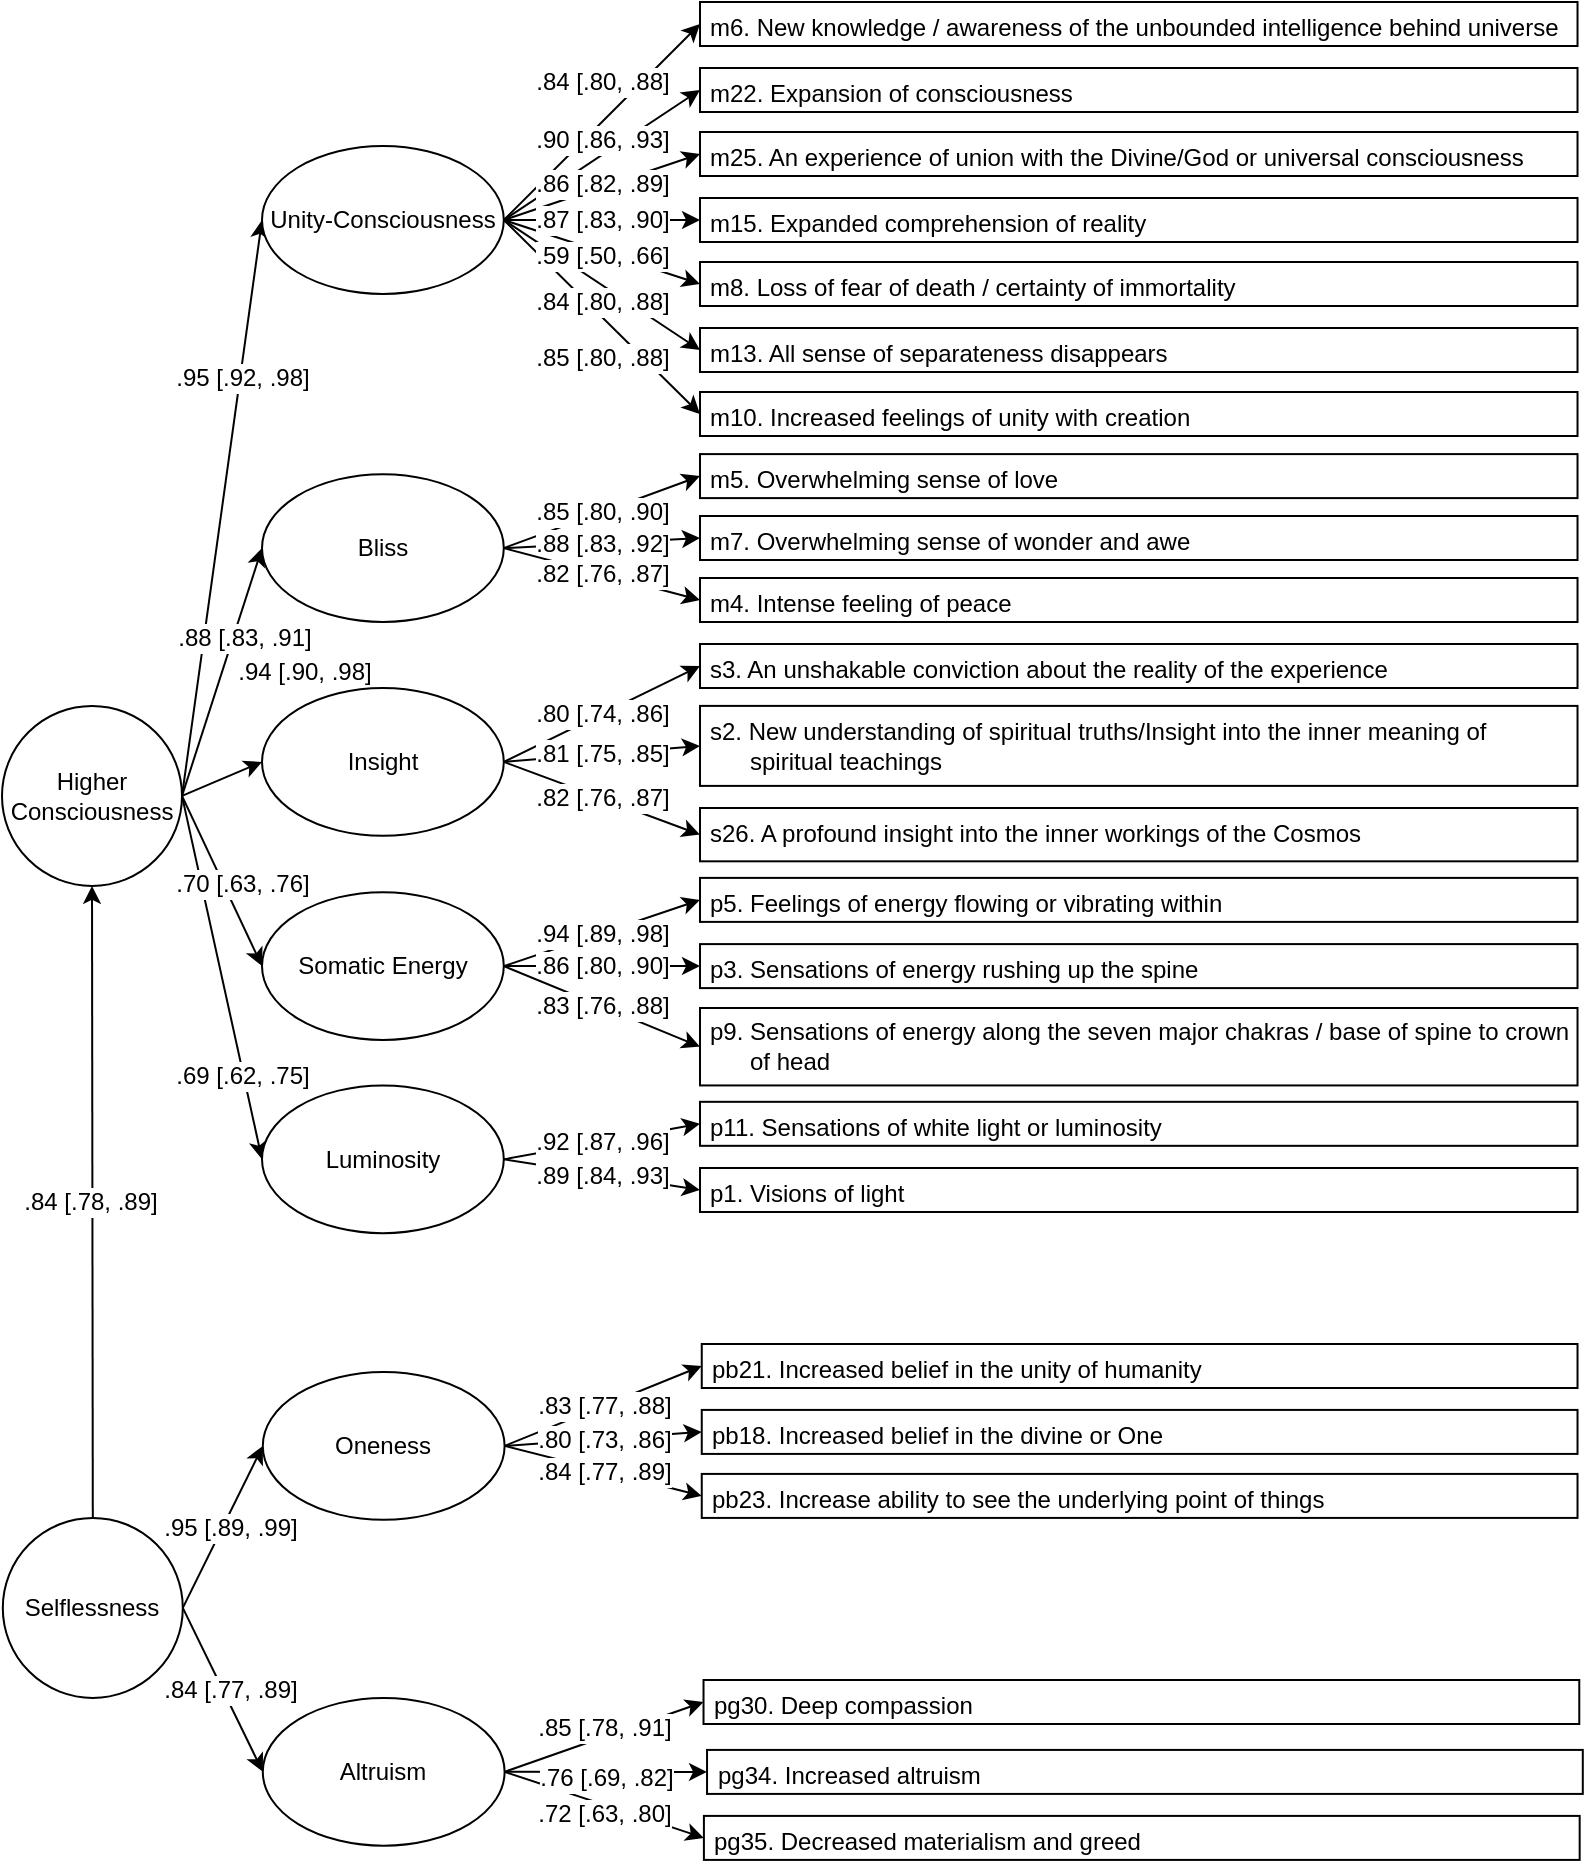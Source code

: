 <mxfile version="24.7.16">
  <diagram name="Page-1" id="IQFzwWVIoBJDt1kDczub">
    <mxGraphModel dx="993" dy="514" grid="1" gridSize="10" guides="1" tooltips="1" connect="1" arrows="1" fold="1" page="1" pageScale="1" pageWidth="850" pageHeight="1100" math="0" shadow="0">
      <root>
        <mxCell id="0" />
        <mxCell id="1" parent="0" />
        <mxCell id="QfvnHcIYspNI6X6zFvNk-6" value="" style="endArrow=classic;html=1;rounded=0;exitX=1;exitY=0.5;exitDx=0;exitDy=0;entryX=0;entryY=0.5;entryDx=0;entryDy=0;fontSize=12;fontFamily=Helvetica;" parent="1" source="QfvnHcIYspNI6X6zFvNk-2" target="AyuZund40e7lfLbwNVDC-1" edge="1">
          <mxGeometry width="50" height="50" relative="1" as="geometry">
            <mxPoint x="81" y="87" as="sourcePoint" />
            <mxPoint x="-180" y="201" as="targetPoint" />
          </mxGeometry>
        </mxCell>
        <mxCell id="uBkqyX1d73uxS6KYeH_h-2" value=".95 [.92, .98]" style="edgeLabel;html=1;align=center;verticalAlign=middle;resizable=0;points=[];fontFamily=Helvetica;fontSize=12;" parent="QfvnHcIYspNI6X6zFvNk-6" vertex="1" connectable="0">
          <mxGeometry x="0.452" y="-1" relative="1" as="geometry">
            <mxPoint as="offset" />
          </mxGeometry>
        </mxCell>
        <mxCell id="QfvnHcIYspNI6X6zFvNk-12" value="" style="endArrow=classic;html=1;rounded=0;exitX=1;exitY=0.5;exitDx=0;exitDy=0;entryX=0;entryY=0.5;entryDx=0;entryDy=0;fontSize=12;fontFamily=Helvetica;" parent="1" source="QfvnHcIYspNI6X6zFvNk-2" target="AyuZund40e7lfLbwNVDC-15" edge="1">
          <mxGeometry width="50" height="50" relative="1" as="geometry">
            <mxPoint x="-100" y="286" as="sourcePoint" />
            <mxPoint x="-30" y="392" as="targetPoint" />
          </mxGeometry>
        </mxCell>
        <mxCell id="uBkqyX1d73uxS6KYeH_h-5" value=".69 [.62, .75]" style="edgeLabel;html=1;align=center;verticalAlign=middle;resizable=0;points=[];fontFamily=Helvetica;fontSize=12;" parent="QfvnHcIYspNI6X6zFvNk-12" vertex="1" connectable="0">
          <mxGeometry x="0.453" relative="1" as="geometry">
            <mxPoint x="1" y="8" as="offset" />
          </mxGeometry>
        </mxCell>
        <mxCell id="QfvnHcIYspNI6X6zFvNk-2" value="&lt;div style=&quot;font-size: 12px;&quot;&gt;Higher&lt;/div&gt;&lt;div style=&quot;font-size: 12px;&quot;&gt;Consciousness&lt;br style=&quot;font-size: 12px;&quot;&gt;&lt;/div&gt;" style="ellipse;whiteSpace=wrap;html=1;aspect=fixed;fontSize=12;fontFamily=Helvetica;" parent="1" vertex="1">
          <mxGeometry x="10" y="422.95" width="90" height="90" as="geometry" />
        </mxCell>
        <mxCell id="QfvnHcIYspNI6X6zFvNk-9" value="" style="endArrow=classic;html=1;rounded=0;exitX=1;exitY=0.5;exitDx=0;exitDy=0;entryX=0;entryY=0.5;entryDx=0;entryDy=0;fontSize=12;fontFamily=Helvetica;" parent="1" source="QfvnHcIYspNI6X6zFvNk-2" target="AyuZund40e7lfLbwNVDC-3" edge="1">
          <mxGeometry width="50" height="50" relative="1" as="geometry">
            <mxPoint x="-110" y="276" as="sourcePoint" />
            <mxPoint x="-40" y="87" as="targetPoint" />
          </mxGeometry>
        </mxCell>
        <mxCell id="uBkqyX1d73uxS6KYeH_h-1" value=".88 [.83, .91]" style="edgeLabel;html=1;align=center;verticalAlign=middle;resizable=0;points=[];fontFamily=Helvetica;fontSize=12;" parent="QfvnHcIYspNI6X6zFvNk-9" vertex="1" connectable="0">
          <mxGeometry x="0.328" y="-3" relative="1" as="geometry">
            <mxPoint x="1" y="2" as="offset" />
          </mxGeometry>
        </mxCell>
        <mxCell id="QfvnHcIYspNI6X6zFvNk-11" value="" style="endArrow=classic;html=1;rounded=0;exitX=1;exitY=0.5;exitDx=0;exitDy=0;entryX=0;entryY=0.5;entryDx=0;entryDy=0;fontSize=12;fontFamily=Helvetica;" parent="1" source="QfvnHcIYspNI6X6zFvNk-2" target="AyuZund40e7lfLbwNVDC-12" edge="1">
          <mxGeometry width="50" height="50" relative="1" as="geometry">
            <mxPoint x="-110" y="276" as="sourcePoint" />
            <mxPoint x="-40" y="382" as="targetPoint" />
          </mxGeometry>
        </mxCell>
        <mxCell id="uBkqyX1d73uxS6KYeH_h-4" value=".70 [.63, .76]" style="edgeLabel;html=1;align=center;verticalAlign=middle;resizable=0;points=[];fontFamily=Helvetica;fontSize=12;" parent="QfvnHcIYspNI6X6zFvNk-11" vertex="1" connectable="0">
          <mxGeometry x="0.331" y="-2" relative="1" as="geometry">
            <mxPoint x="5" y="-14" as="offset" />
          </mxGeometry>
        </mxCell>
        <mxCell id="QfvnHcIYspNI6X6zFvNk-10" value="" style="endArrow=classic;html=1;rounded=0;exitX=1;exitY=0.5;exitDx=0;exitDy=0;entryX=0;entryY=0.5;entryDx=0;entryDy=0;fontSize=12;fontFamily=Helvetica;" parent="1" source="QfvnHcIYspNI6X6zFvNk-2" target="AyuZund40e7lfLbwNVDC-35" edge="1">
          <mxGeometry width="50" height="50" relative="1" as="geometry">
            <mxPoint x="-130" y="325.03" as="sourcePoint" />
            <mxPoint x="-60" y="342.03" as="targetPoint" />
          </mxGeometry>
        </mxCell>
        <mxCell id="uBkqyX1d73uxS6KYeH_h-3" value=".94 [.90, .98]" style="edgeLabel;html=1;align=center;verticalAlign=middle;resizable=0;points=[];fontFamily=Helvetica;fontSize=12;" parent="QfvnHcIYspNI6X6zFvNk-10" vertex="1" connectable="0">
          <mxGeometry x="0.05" y="-1" relative="1" as="geometry">
            <mxPoint x="39" y="-54" as="offset" />
          </mxGeometry>
        </mxCell>
        <mxCell id="AyuZund40e7lfLbwNVDC-1" value="Unity-Consciousness" style="ellipse;whiteSpace=wrap;html=1;fontSize=12;fontFamily=Helvetica;" parent="1" vertex="1">
          <mxGeometry x="140" y="143.048" width="120.898" height="73.905" as="geometry" />
        </mxCell>
        <mxCell id="AyuZund40e7lfLbwNVDC-3" value="&lt;div style=&quot;font-size: 12px;&quot;&gt;Bliss&lt;/div&gt;" style="ellipse;whiteSpace=wrap;html=1;fontSize=12;fontFamily=Helvetica;" parent="1" vertex="1">
          <mxGeometry x="140" y="307.096" width="120.898" height="73.905" as="geometry" />
        </mxCell>
        <mxCell id="AyuZund40e7lfLbwNVDC-12" value="&lt;div style=&quot;font-size: 12px;&quot;&gt;Somatic Energy&lt;/div&gt;" style="ellipse;whiteSpace=wrap;html=1;fontSize=12;fontFamily=Helvetica;" parent="1" vertex="1">
          <mxGeometry x="140" y="516.1" width="120.898" height="73.905" as="geometry" />
        </mxCell>
        <mxCell id="AyuZund40e7lfLbwNVDC-15" value="&lt;div style=&quot;font-size: 12px;&quot;&gt;Luminosity&lt;/div&gt;" style="ellipse;whiteSpace=wrap;html=1;fontSize=12;fontFamily=Helvetica;" parent="1" vertex="1">
          <mxGeometry x="140" y="612.725" width="120.898" height="73.905" as="geometry" />
        </mxCell>
        <mxCell id="AyuZund40e7lfLbwNVDC-32" value="" style="endArrow=classic;html=1;rounded=0;entryX=0;entryY=0.5;entryDx=0;entryDy=0;exitX=1;exitY=0.5;exitDx=0;exitDy=0;fontSize=12;fontFamily=Helvetica;" parent="1" source="AyuZund40e7lfLbwNVDC-3" target="AyuZund40e7lfLbwNVDC-28" edge="1">
          <mxGeometry width="50" height="50" relative="1" as="geometry">
            <mxPoint x="244.121" y="316.946" as="sourcePoint" />
            <mxPoint x="369.633" y="280.599" as="targetPoint" />
          </mxGeometry>
        </mxCell>
        <mxCell id="AyuZund40e7lfLbwNVDC-60" value=".85 [.80, .90]" style="edgeLabel;html=1;align=center;verticalAlign=middle;resizable=0;points=[];fontSize=12;fontFamily=Helvetica;" parent="AyuZund40e7lfLbwNVDC-32" vertex="1" connectable="0">
          <mxGeometry relative="1" as="geometry">
            <mxPoint as="offset" />
          </mxGeometry>
        </mxCell>
        <mxCell id="AyuZund40e7lfLbwNVDC-33" value="" style="endArrow=classic;html=1;rounded=0;entryX=0;entryY=0.5;entryDx=0;entryDy=0;exitX=1;exitY=0.5;exitDx=0;exitDy=0;fontSize=12;fontFamily=Helvetica;" parent="1" source="AyuZund40e7lfLbwNVDC-3" target="AyuZund40e7lfLbwNVDC-29" edge="1">
          <mxGeometry width="50" height="50" relative="1" as="geometry">
            <mxPoint x="253.35" y="329.062" as="sourcePoint" />
            <mxPoint x="378.862" y="292.715" as="targetPoint" />
          </mxGeometry>
        </mxCell>
        <mxCell id="AyuZund40e7lfLbwNVDC-61" value=".88 [.83, .92]" style="edgeLabel;html=1;align=center;verticalAlign=middle;resizable=0;points=[];fontSize=12;fontFamily=Helvetica;" parent="AyuZund40e7lfLbwNVDC-33" vertex="1" connectable="0">
          <mxGeometry relative="1" as="geometry">
            <mxPoint as="offset" />
          </mxGeometry>
        </mxCell>
        <mxCell id="AyuZund40e7lfLbwNVDC-34" value="" style="endArrow=classic;html=1;rounded=0;entryX=0;entryY=0.5;entryDx=0;entryDy=0;exitX=1;exitY=0.5;exitDx=0;exitDy=0;fontSize=12;fontFamily=Helvetica;" parent="1" source="AyuZund40e7lfLbwNVDC-3" target="AyuZund40e7lfLbwNVDC-30" edge="1">
          <mxGeometry width="50" height="50" relative="1" as="geometry">
            <mxPoint x="244.121" y="425.986" as="sourcePoint" />
            <mxPoint x="369.633" y="389.639" as="targetPoint" />
          </mxGeometry>
        </mxCell>
        <mxCell id="AyuZund40e7lfLbwNVDC-62" value=".82 [.76, .87]" style="edgeLabel;html=1;align=center;verticalAlign=middle;resizable=0;points=[];fontSize=12;fontFamily=Helvetica;" parent="AyuZund40e7lfLbwNVDC-34" vertex="1" connectable="0">
          <mxGeometry relative="1" as="geometry">
            <mxPoint as="offset" />
          </mxGeometry>
        </mxCell>
        <mxCell id="AyuZund40e7lfLbwNVDC-35" value="Insight" style="ellipse;whiteSpace=wrap;html=1;fontSize=12;fontFamily=Helvetica;" parent="1" vertex="1">
          <mxGeometry x="140" y="413.996" width="120.898" height="73.905" as="geometry" />
        </mxCell>
        <mxCell id="AyuZund40e7lfLbwNVDC-39" value="" style="endArrow=classic;html=1;rounded=0;entryX=0;entryY=0.5;entryDx=0;entryDy=0;exitX=1;exitY=0.5;exitDx=0;exitDy=0;fontSize=12;fontFamily=Helvetica;" parent="1" source="AyuZund40e7lfLbwNVDC-35" target="AyuZund40e7lfLbwNVDC-36" edge="1">
          <mxGeometry width="50" height="50" relative="1" as="geometry">
            <mxPoint x="244.121" y="425.986" as="sourcePoint" />
            <mxPoint x="370.556" y="389.639" as="targetPoint" />
          </mxGeometry>
        </mxCell>
        <mxCell id="AyuZund40e7lfLbwNVDC-63" value=".80 [.74, .86]" style="edgeLabel;html=1;align=center;verticalAlign=middle;resizable=0;points=[];fontSize=12;fontFamily=Helvetica;" parent="AyuZund40e7lfLbwNVDC-39" vertex="1" connectable="0">
          <mxGeometry relative="1" as="geometry">
            <mxPoint as="offset" />
          </mxGeometry>
        </mxCell>
        <mxCell id="AyuZund40e7lfLbwNVDC-40" value="" style="endArrow=classic;html=1;rounded=0;entryX=0;entryY=0.5;entryDx=0;entryDy=0;exitX=1;exitY=0.5;exitDx=0;exitDy=0;fontSize=12;fontFamily=Helvetica;" parent="1" source="AyuZund40e7lfLbwNVDC-35" target="AyuZund40e7lfLbwNVDC-37" edge="1">
          <mxGeometry width="50" height="50" relative="1" as="geometry">
            <mxPoint x="253.35" y="438.102" as="sourcePoint" />
            <mxPoint x="379.785" y="401.755" as="targetPoint" />
          </mxGeometry>
        </mxCell>
        <mxCell id="AyuZund40e7lfLbwNVDC-64" value=".81 [.75, .85]" style="edgeLabel;html=1;align=center;verticalAlign=middle;resizable=0;points=[];fontSize=12;fontFamily=Helvetica;" parent="AyuZund40e7lfLbwNVDC-40" vertex="1" connectable="0">
          <mxGeometry relative="1" as="geometry">
            <mxPoint as="offset" />
          </mxGeometry>
        </mxCell>
        <mxCell id="AyuZund40e7lfLbwNVDC-44" value="" style="endArrow=classic;html=1;rounded=0;entryX=0;entryY=0.5;entryDx=0;entryDy=0;exitX=1;exitY=0.5;exitDx=0;exitDy=0;fontSize=12;fontFamily=Helvetica;" parent="1" source="AyuZund40e7lfLbwNVDC-12" target="AyuZund40e7lfLbwNVDC-41" edge="1">
          <mxGeometry width="50" height="50" relative="1" as="geometry">
            <mxPoint x="244.121" y="541.276" as="sourcePoint" />
            <mxPoint x="370.556" y="558.238" as="targetPoint" />
          </mxGeometry>
        </mxCell>
        <mxCell id="AyuZund40e7lfLbwNVDC-65" value=".94 [.89, .98]" style="edgeLabel;html=1;align=center;verticalAlign=middle;resizable=0;points=[];fontSize=12;fontFamily=Helvetica;" parent="AyuZund40e7lfLbwNVDC-44" vertex="1" connectable="0">
          <mxGeometry relative="1" as="geometry">
            <mxPoint as="offset" />
          </mxGeometry>
        </mxCell>
        <mxCell id="AyuZund40e7lfLbwNVDC-45" value="" style="endArrow=classic;html=1;rounded=0;entryX=0;entryY=0.5;entryDx=0;entryDy=0;exitX=1;exitY=0.5;exitDx=0;exitDy=0;fontSize=12;fontFamily=Helvetica;" parent="1" source="AyuZund40e7lfLbwNVDC-12" target="AyuZund40e7lfLbwNVDC-42" edge="1">
          <mxGeometry width="50" height="50" relative="1" as="geometry">
            <mxPoint x="253.35" y="553.391" as="sourcePoint" />
            <mxPoint x="379.785" y="570.353" as="targetPoint" />
          </mxGeometry>
        </mxCell>
        <mxCell id="AyuZund40e7lfLbwNVDC-66" value=".86 [.80, .90]" style="edgeLabel;html=1;align=center;verticalAlign=middle;resizable=0;points=[];fontSize=12;fontFamily=Helvetica;" parent="AyuZund40e7lfLbwNVDC-45" vertex="1" connectable="0">
          <mxGeometry relative="1" as="geometry">
            <mxPoint as="offset" />
          </mxGeometry>
        </mxCell>
        <mxCell id="AyuZund40e7lfLbwNVDC-46" value="" style="endArrow=classic;html=1;rounded=0;entryX=0;entryY=0.5;entryDx=0;entryDy=0;exitX=1;exitY=0.5;exitDx=0;exitDy=0;fontSize=12;fontFamily=Helvetica;" parent="1" source="AyuZund40e7lfLbwNVDC-12" target="AyuZund40e7lfLbwNVDC-43" edge="1">
          <mxGeometry width="50" height="50" relative="1" as="geometry">
            <mxPoint x="262.579" y="565.507" as="sourcePoint" />
            <mxPoint x="389.014" y="582.469" as="targetPoint" />
          </mxGeometry>
        </mxCell>
        <mxCell id="AyuZund40e7lfLbwNVDC-67" value=".83 [.76, .88]" style="edgeLabel;html=1;align=center;verticalAlign=middle;resizable=0;points=[];fontSize=12;fontFamily=Helvetica;" parent="AyuZund40e7lfLbwNVDC-46" vertex="1" connectable="0">
          <mxGeometry relative="1" as="geometry">
            <mxPoint as="offset" />
          </mxGeometry>
        </mxCell>
        <mxCell id="AyuZund40e7lfLbwNVDC-49" value="" style="endArrow=classic;html=1;rounded=0;entryX=0;entryY=0.5;entryDx=0;entryDy=0;exitX=1;exitY=0.5;exitDx=0;exitDy=0;fontSize=12;fontFamily=Helvetica;" parent="1" source="AyuZund40e7lfLbwNVDC-15" target="AyuZund40e7lfLbwNVDC-47" edge="1">
          <mxGeometry width="50" height="50" relative="1" as="geometry">
            <mxPoint x="244.121" y="629.719" as="sourcePoint" />
            <mxPoint x="369.633" y="664.855" as="targetPoint" />
          </mxGeometry>
        </mxCell>
        <mxCell id="AyuZund40e7lfLbwNVDC-68" value=".92 [.87, .96]" style="edgeLabel;html=1;align=center;verticalAlign=middle;resizable=0;points=[];fontSize=12;fontFamily=Helvetica;" parent="AyuZund40e7lfLbwNVDC-49" vertex="1" connectable="0">
          <mxGeometry relative="1" as="geometry">
            <mxPoint as="offset" />
          </mxGeometry>
        </mxCell>
        <mxCell id="AyuZund40e7lfLbwNVDC-50" value="" style="endArrow=classic;html=1;rounded=0;entryX=0;entryY=0.5;entryDx=0;entryDy=0;exitX=1;exitY=0.5;exitDx=0;exitDy=0;fontSize=12;fontFamily=Helvetica;" parent="1" source="AyuZund40e7lfLbwNVDC-15" target="AyuZund40e7lfLbwNVDC-48" edge="1">
          <mxGeometry width="50" height="50" relative="1" as="geometry">
            <mxPoint x="253.35" y="641.835" as="sourcePoint" />
            <mxPoint x="378.862" y="676.97" as="targetPoint" />
          </mxGeometry>
        </mxCell>
        <mxCell id="AyuZund40e7lfLbwNVDC-69" value=".89 [.84, .93]" style="edgeLabel;html=1;align=center;verticalAlign=middle;resizable=0;points=[];fontSize=12;fontFamily=Helvetica;" parent="AyuZund40e7lfLbwNVDC-50" vertex="1" connectable="0">
          <mxGeometry relative="1" as="geometry">
            <mxPoint as="offset" />
          </mxGeometry>
        </mxCell>
        <mxCell id="AyuZund40e7lfLbwNVDC-7" value="" style="endArrow=classic;html=1;rounded=0;exitX=1;exitY=0.5;exitDx=0;exitDy=0;entryX=0;entryY=0.5;entryDx=0;entryDy=0;fontSize=12;fontFamily=Helvetica;" parent="1" source="AyuZund40e7lfLbwNVDC-1" target="AyuZund40e7lfLbwNVDC-4" edge="1">
          <mxGeometry width="50" height="50" relative="1" as="geometry">
            <mxPoint x="352.099" y="364.197" as="sourcePoint" />
            <mxPoint x="398.243" y="303.619" as="targetPoint" />
          </mxGeometry>
        </mxCell>
        <mxCell id="AyuZund40e7lfLbwNVDC-52" value=".84 [.80, .88]" style="edgeLabel;html=1;align=center;verticalAlign=middle;resizable=0;points=[];spacingBottom=40;fontSize=12;fontFamily=Helvetica;" parent="AyuZund40e7lfLbwNVDC-7" vertex="1" connectable="0">
          <mxGeometry relative="1" as="geometry">
            <mxPoint as="offset" />
          </mxGeometry>
        </mxCell>
        <mxCell id="AyuZund40e7lfLbwNVDC-27" value="" style="endArrow=classic;html=1;rounded=0;entryX=0;entryY=0.5;entryDx=0;entryDy=0;exitX=1;exitY=0.5;exitDx=0;exitDy=0;fontSize=12;fontFamily=Helvetica;" parent="1" source="AyuZund40e7lfLbwNVDC-1" target="AyuZund40e7lfLbwNVDC-22" edge="1">
          <mxGeometry width="50" height="50" relative="1" as="geometry">
            <mxPoint x="244.121" y="303.619" as="sourcePoint" />
            <mxPoint x="388.091" y="268.484" as="targetPoint" />
          </mxGeometry>
        </mxCell>
        <mxCell id="AyuZund40e7lfLbwNVDC-59" value=".85 [.80, .88]" style="edgeLabel;html=1;align=center;verticalAlign=middle;resizable=0;points=[];labelBorderColor=none;spacingTop=40;fontSize=12;fontFamily=Helvetica;" parent="AyuZund40e7lfLbwNVDC-27" vertex="1" connectable="0">
          <mxGeometry relative="1" as="geometry">
            <mxPoint as="offset" />
          </mxGeometry>
        </mxCell>
        <mxCell id="AyuZund40e7lfLbwNVDC-26" value="" style="endArrow=classic;html=1;rounded=0;entryX=0;entryY=0.5;entryDx=0;entryDy=0;exitX=1;exitY=0.5;exitDx=0;exitDy=0;fontSize=12;fontFamily=Helvetica;" parent="1" source="AyuZund40e7lfLbwNVDC-1" target="AyuZund40e7lfLbwNVDC-21" edge="1">
          <mxGeometry width="50" height="50" relative="1" as="geometry">
            <mxPoint x="244.121" y="303.013" as="sourcePoint" />
            <mxPoint x="378.862" y="256.368" as="targetPoint" />
          </mxGeometry>
        </mxCell>
        <mxCell id="AyuZund40e7lfLbwNVDC-58" value=".84 [.80, .88]" style="edgeLabel;html=1;align=center;verticalAlign=middle;resizable=0;points=[];spacingTop=16;fontSize=12;fontFamily=Helvetica;" parent="AyuZund40e7lfLbwNVDC-26" vertex="1" connectable="0">
          <mxGeometry relative="1" as="geometry">
            <mxPoint as="offset" />
          </mxGeometry>
        </mxCell>
        <mxCell id="AyuZund40e7lfLbwNVDC-8" value="" style="endArrow=classic;html=1;rounded=0;exitX=1;exitY=0.5;exitDx=0;exitDy=0;entryX=0;entryY=0.5;entryDx=0;entryDy=0;fontSize=12;fontFamily=Helvetica;" parent="1" source="AyuZund40e7lfLbwNVDC-1" target="AyuZund40e7lfLbwNVDC-5" edge="1">
          <mxGeometry width="50" height="50" relative="1" as="geometry">
            <mxPoint x="352.099" y="364.197" as="sourcePoint" />
            <mxPoint x="398.243" y="303.619" as="targetPoint" />
          </mxGeometry>
        </mxCell>
        <mxCell id="AyuZund40e7lfLbwNVDC-53" value=".90 [.86, .93]" style="edgeLabel;html=1;align=center;verticalAlign=middle;resizable=0;points=[];spacingBottom=16;fontSize=12;fontFamily=Helvetica;" parent="AyuZund40e7lfLbwNVDC-8" vertex="1" connectable="0">
          <mxGeometry relative="1" as="geometry">
            <mxPoint as="offset" />
          </mxGeometry>
        </mxCell>
        <mxCell id="AyuZund40e7lfLbwNVDC-9" value="" style="endArrow=classic;html=1;rounded=0;exitX=1;exitY=0.5;exitDx=0;exitDy=0;entryX=0;entryY=0.5;entryDx=0;entryDy=0;fontSize=12;fontFamily=Helvetica;" parent="1" source="AyuZund40e7lfLbwNVDC-1" target="AyuZund40e7lfLbwNVDC-6" edge="1">
          <mxGeometry width="50" height="50" relative="1" as="geometry">
            <mxPoint x="259.81" y="327.85" as="sourcePoint" />
            <mxPoint x="305.954" y="267.272" as="targetPoint" />
          </mxGeometry>
        </mxCell>
        <mxCell id="AyuZund40e7lfLbwNVDC-54" value=".86 [.82, .89]" style="edgeLabel;html=1;align=center;verticalAlign=middle;resizable=0;points=[];spacingBottom=3;fontSize=12;fontFamily=Helvetica;" parent="AyuZund40e7lfLbwNVDC-9" vertex="1" connectable="0">
          <mxGeometry relative="1" as="geometry">
            <mxPoint as="offset" />
          </mxGeometry>
        </mxCell>
        <mxCell id="AyuZund40e7lfLbwNVDC-25" value="" style="endArrow=classic;html=1;rounded=0;entryX=0;entryY=0.5;entryDx=0;entryDy=0;exitX=1;exitY=0.5;exitDx=0;exitDy=0;fontSize=12;fontFamily=Helvetica;" parent="1" source="AyuZund40e7lfLbwNVDC-1" target="AyuZund40e7lfLbwNVDC-20" edge="1">
          <mxGeometry width="50" height="50" relative="1" as="geometry">
            <mxPoint x="244.121" y="303.013" as="sourcePoint" />
            <mxPoint x="369.633" y="244.253" as="targetPoint" />
          </mxGeometry>
        </mxCell>
        <mxCell id="AyuZund40e7lfLbwNVDC-57" value=".59 [.50, .66]" style="edgeLabel;html=1;align=center;verticalAlign=middle;resizable=0;points=[];spacingTop=3;fontSize=12;fontFamily=Helvetica;" parent="AyuZund40e7lfLbwNVDC-25" vertex="1" connectable="0">
          <mxGeometry relative="1" as="geometry">
            <mxPoint as="offset" />
          </mxGeometry>
        </mxCell>
        <mxCell id="AyuZund40e7lfLbwNVDC-19" value="" style="endArrow=classic;html=1;rounded=0;entryX=0;entryY=0.5;entryDx=0;entryDy=0;exitX=1;exitY=0.5;exitDx=0;exitDy=0;fontSize=12;fontFamily=Helvetica;" parent="1" source="AyuZund40e7lfLbwNVDC-1" target="AyuZund40e7lfLbwNVDC-17" edge="1">
          <mxGeometry width="50" height="50" relative="1" as="geometry">
            <mxPoint x="232.124" y="194.579" as="sourcePoint" />
            <mxPoint x="378.862" y="183.675" as="targetPoint" />
          </mxGeometry>
        </mxCell>
        <mxCell id="AyuZund40e7lfLbwNVDC-56" value="&lt;div&gt;.87 [.83, .90]&lt;/div&gt;" style="edgeLabel;html=1;align=center;verticalAlign=middle;resizable=0;points=[];spacingTop=0;fontSize=12;fontFamily=Helvetica;" parent="AyuZund40e7lfLbwNVDC-19" vertex="1" connectable="0">
          <mxGeometry relative="1" as="geometry">
            <mxPoint as="offset" />
          </mxGeometry>
        </mxCell>
        <mxCell id="ogwkNkthknCJ-jp4AeTu-4" value="" style="endArrow=classic;html=1;rounded=0;entryX=0;entryY=0.5;entryDx=0;entryDy=0;exitX=1;exitY=0.5;exitDx=0;exitDy=0;fontSize=12;fontFamily=Helvetica;" parent="1" source="AyuZund40e7lfLbwNVDC-35" target="ogwkNkthknCJ-jp4AeTu-2" edge="1">
          <mxGeometry width="50" height="50" relative="1" as="geometry">
            <mxPoint x="271" y="512" as="sourcePoint" />
            <mxPoint x="371" y="532" as="targetPoint" />
          </mxGeometry>
        </mxCell>
        <mxCell id="ogwkNkthknCJ-jp4AeTu-5" value=".82 [.76, .87]" style="edgeLabel;html=1;align=center;verticalAlign=middle;resizable=0;points=[];fontSize=12;fontFamily=Helvetica;" parent="ogwkNkthknCJ-jp4AeTu-4" vertex="1" connectable="0">
          <mxGeometry relative="1" as="geometry">
            <mxPoint as="offset" />
          </mxGeometry>
        </mxCell>
        <mxCell id="AyuZund40e7lfLbwNVDC-4" value="m6. New knowledge / awareness of the unbounded intelligence behind universe" style="rounded=0;whiteSpace=wrap;html=1;align=left;spacingLeft=3;fontSize=12;spacingTop=4;fontFamily=Helvetica;" parent="1" vertex="1">
          <mxGeometry x="359.003" y="71" width="438.757" height="22" as="geometry" />
        </mxCell>
        <mxCell id="AyuZund40e7lfLbwNVDC-5" value="&lt;div style=&quot;font-size: 12px;&quot;&gt;m22. Expansion of consciousness&lt;/div&gt;" style="rounded=0;whiteSpace=wrap;html=1;align=left;spacingLeft=3;fontSize=12;spacingTop=4;fontFamily=Helvetica;" parent="1" vertex="1">
          <mxGeometry x="359.003" y="104" width="438.757" height="22" as="geometry" />
        </mxCell>
        <mxCell id="AyuZund40e7lfLbwNVDC-6" value="m25. An experience of union with the Divine/God or universal consciousness" style="rounded=0;whiteSpace=wrap;html=1;align=left;spacingLeft=3;fontSize=12;spacingTop=4;fontFamily=Helvetica;" parent="1" vertex="1">
          <mxGeometry x="359.003" y="136" width="438.757" height="22" as="geometry" />
        </mxCell>
        <mxCell id="AyuZund40e7lfLbwNVDC-17" value="m15. Expanded comprehension of reality" style="rounded=0;whiteSpace=wrap;html=1;align=left;spacingLeft=3;fontSize=12;spacingTop=4;fontFamily=Helvetica;" parent="1" vertex="1">
          <mxGeometry x="359.003" y="169" width="438.757" height="22" as="geometry" />
        </mxCell>
        <mxCell id="AyuZund40e7lfLbwNVDC-20" value="m8. Loss of fear of death / certainty of immortality" style="rounded=0;whiteSpace=wrap;html=1;align=left;spacingLeft=3;fontSize=12;spacingTop=4;fontFamily=Helvetica;" parent="1" vertex="1">
          <mxGeometry x="359.003" y="201" width="438.757" height="22" as="geometry" />
        </mxCell>
        <mxCell id="AyuZund40e7lfLbwNVDC-21" value="m13. All sense of separateness disappears" style="rounded=0;whiteSpace=wrap;html=1;align=left;spacingLeft=3;fontSize=12;spacingTop=4;fontFamily=Helvetica;" parent="1" vertex="1">
          <mxGeometry x="359.003" y="234" width="438.757" height="22" as="geometry" />
        </mxCell>
        <mxCell id="AyuZund40e7lfLbwNVDC-22" value="m10. Increased feelings of unity with creation" style="rounded=0;whiteSpace=wrap;html=1;align=left;spacingLeft=3;fontSize=12;spacingTop=4;fontFamily=Helvetica;" parent="1" vertex="1">
          <mxGeometry x="359.003" y="266" width="438.757" height="22" as="geometry" />
        </mxCell>
        <mxCell id="AyuZund40e7lfLbwNVDC-28" value="m5. Overwhelming sense of love" style="rounded=0;whiteSpace=wrap;html=1;align=left;spacingLeft=3;fontSize=12;spacingTop=4;fontFamily=Helvetica;" parent="1" vertex="1">
          <mxGeometry x="359.003" y="297.05" width="438.757" height="22" as="geometry" />
        </mxCell>
        <mxCell id="AyuZund40e7lfLbwNVDC-29" value="m7. Overwhelming sense of wonder and awe" style="rounded=0;whiteSpace=wrap;html=1;align=left;spacingLeft=3;fontSize=12;spacingTop=4;fontFamily=Helvetica;" parent="1" vertex="1">
          <mxGeometry x="359.003" y="328" width="438.757" height="22" as="geometry" />
        </mxCell>
        <mxCell id="AyuZund40e7lfLbwNVDC-30" value="m4. Intense feeling of peace" style="rounded=0;whiteSpace=wrap;html=1;align=left;spacingLeft=3;fontSize=12;spacingTop=4;fontFamily=Helvetica;" parent="1" vertex="1">
          <mxGeometry x="359.003" y="359" width="438.757" height="22" as="geometry" />
        </mxCell>
        <mxCell id="AyuZund40e7lfLbwNVDC-36" value="s3. An unshakable conviction about the reality of the experience" style="rounded=0;whiteSpace=wrap;html=1;align=left;spacingLeft=3;fontSize=12;spacingTop=4;fontFamily=Helvetica;" parent="1" vertex="1">
          <mxGeometry x="359.003" y="392" width="438.757" height="22" as="geometry" />
        </mxCell>
        <mxCell id="AyuZund40e7lfLbwNVDC-37" value="&lt;div style=&quot;font-size: 12px;&quot;&gt;s2. New understanding of spiritual truths/Insight into the inner meaning of&lt;/div&gt;&lt;div style=&quot;font-size: 12px;&quot;&gt;&amp;nbsp;&amp;nbsp;&amp;nbsp;&amp;nbsp;&amp;nbsp; spiritual teachings&lt;/div&gt;" style="rounded=0;whiteSpace=wrap;html=1;align=left;spacingLeft=3;fontSize=12;fontFamily=Helvetica;" parent="1" vertex="1">
          <mxGeometry x="359.003" y="422.95" width="438.755" height="40.0" as="geometry" />
        </mxCell>
        <mxCell id="AyuZund40e7lfLbwNVDC-41" value="p5. Feelings of energy flowing or vibrating within" style="rounded=0;whiteSpace=wrap;html=1;align=left;spacingLeft=3;fontSize=12;spacingTop=4;fontFamily=Helvetica;" parent="1" vertex="1">
          <mxGeometry x="359.003" y="508.95" width="438.757" height="22" as="geometry" />
        </mxCell>
        <mxCell id="AyuZund40e7lfLbwNVDC-42" value="p3. Sensations of energy rushing up the spine" style="rounded=0;whiteSpace=wrap;html=1;align=left;spacingLeft=3;fontSize=12;spacingTop=4;fontFamily=Helvetica;" parent="1" vertex="1">
          <mxGeometry x="359.003" y="542.05" width="438.757" height="22" as="geometry" />
        </mxCell>
        <mxCell id="AyuZund40e7lfLbwNVDC-43" value="&lt;div style=&quot;font-size: 12px;&quot;&gt;p9. Sensations of energy along the seven major chakras / base of spine to crown&amp;nbsp;&lt;/div&gt;&lt;div style=&quot;font-size: 12px;&quot;&gt;&amp;nbsp;&amp;nbsp;&amp;nbsp;&amp;nbsp;&amp;nbsp; of head&lt;/div&gt;" style="rounded=0;whiteSpace=wrap;html=1;align=left;spacingLeft=3;fontSize=12;fontFamily=Helvetica;" parent="1" vertex="1">
          <mxGeometry x="359.003" y="574" width="438.755" height="38.72" as="geometry" />
        </mxCell>
        <mxCell id="AyuZund40e7lfLbwNVDC-47" value="p11. Sensations of white light or luminosity" style="rounded=0;whiteSpace=wrap;html=1;align=left;spacingLeft=3;fontSize=12;spacingTop=4;fontFamily=Helvetica;" parent="1" vertex="1">
          <mxGeometry x="359.003" y="620.91" width="438.757" height="22" as="geometry" />
        </mxCell>
        <mxCell id="AyuZund40e7lfLbwNVDC-48" value="p1. Visions of light" style="rounded=0;whiteSpace=wrap;html=1;align=left;spacingLeft=3;fontSize=12;spacingTop=4;fontFamily=Helvetica;" parent="1" vertex="1">
          <mxGeometry x="359.003" y="653.996" width="438.757" height="22" as="geometry" />
        </mxCell>
        <mxCell id="ogwkNkthknCJ-jp4AeTu-2" value="s26. A profound insight into the inner workings of the Cosmos" style="rounded=0;whiteSpace=wrap;html=1;align=left;spacingLeft=3;fontSize=12;fontFamily=Helvetica;" parent="1" vertex="1">
          <mxGeometry x="359.003" y="474" width="438.757" height="26.654" as="geometry" />
        </mxCell>
        <mxCell id="UiD5QzwoktBlra6l_IKl-1" value="" style="endArrow=classic;html=1;rounded=0;entryX=0;entryY=0.5;entryDx=0;entryDy=0;fontSize=12;fontFamily=Helvetica;exitX=1;exitY=0.5;exitDx=0;exitDy=0;" parent="1" source="UiD5QzwoktBlra6l_IKl-20" target="UiD5QzwoktBlra6l_IKl-44" edge="1">
          <mxGeometry width="50" height="50" relative="1" as="geometry">
            <mxPoint x="280" y="1020" as="sourcePoint" />
            <mxPoint x="372.4" y="1138.29" as="targetPoint" />
          </mxGeometry>
        </mxCell>
        <mxCell id="UiD5QzwoktBlra6l_IKl-2" value=".72 [.63, .80]" style="edgeLabel;html=1;align=center;verticalAlign=middle;resizable=0;points=[];fontSize=12;spacingTop=9;fontFamily=Helvetica;" parent="UiD5QzwoktBlra6l_IKl-1" vertex="1" connectable="0">
          <mxGeometry relative="1" as="geometry">
            <mxPoint as="offset" />
          </mxGeometry>
        </mxCell>
        <mxCell id="UiD5QzwoktBlra6l_IKl-3" value="" style="endArrow=classic;html=1;rounded=0;entryX=0;entryY=0.5;entryDx=0;entryDy=0;exitX=1;exitY=0.5;exitDx=0;exitDy=0;fontSize=12;fontFamily=Helvetica;" parent="1" source="UiD5QzwoktBlra6l_IKl-20" target="UiD5QzwoktBlra6l_IKl-43" edge="1">
          <mxGeometry width="50" height="50" relative="1" as="geometry">
            <mxPoint x="253.75" y="1062.352" as="sourcePoint" />
            <mxPoint x="379.262" y="1026.005" as="targetPoint" />
          </mxGeometry>
        </mxCell>
        <mxCell id="UiD5QzwoktBlra6l_IKl-4" value=".76 [.69, .82]" style="edgeLabel;html=1;align=center;verticalAlign=middle;resizable=0;points=[];fontSize=12;spacingTop=6;fontFamily=Helvetica;" parent="UiD5QzwoktBlra6l_IKl-3" vertex="1" connectable="0">
          <mxGeometry relative="1" as="geometry">
            <mxPoint as="offset" />
          </mxGeometry>
        </mxCell>
        <mxCell id="UiD5QzwoktBlra6l_IKl-5" value="" style="endArrow=classic;html=1;rounded=0;entryX=0;entryY=0.5;entryDx=0;entryDy=0;exitX=1;exitY=0.5;exitDx=0;exitDy=0;fontSize=12;fontFamily=Helvetica;" parent="1" source="UiD5QzwoktBlra6l_IKl-20" target="UiD5QzwoktBlra6l_IKl-39" edge="1">
          <mxGeometry width="50" height="50" relative="1" as="geometry">
            <mxPoint x="291.4" y="1145.29" as="sourcePoint" />
            <mxPoint x="391.4" y="1108.29" as="targetPoint" />
          </mxGeometry>
        </mxCell>
        <mxCell id="UiD5QzwoktBlra6l_IKl-6" value=".85 [.78, .91]" style="edgeLabel;html=1;align=center;verticalAlign=middle;resizable=0;points=[];fontSize=12;spacingBottom=9;fontFamily=Helvetica;" parent="UiD5QzwoktBlra6l_IKl-5" vertex="1" connectable="0">
          <mxGeometry relative="1" as="geometry">
            <mxPoint as="offset" />
          </mxGeometry>
        </mxCell>
        <mxCell id="UiD5QzwoktBlra6l_IKl-12" value="&lt;div style=&quot;font-size: 12px;&quot;&gt;Selflessness&lt;/div&gt;" style="ellipse;whiteSpace=wrap;html=1;aspect=fixed;fontSize=12;fontFamily=Helvetica;" parent="1" vertex="1">
          <mxGeometry x="10.4" y="828.96" width="90" height="90" as="geometry" />
        </mxCell>
        <mxCell id="UiD5QzwoktBlra6l_IKl-13" value="" style="endArrow=classic;html=1;rounded=0;exitX=1;exitY=0.5;exitDx=0;exitDy=0;entryX=0;entryY=0.5;entryDx=0;entryDy=0;fontSize=12;fontFamily=Helvetica;" parent="1" source="UiD5QzwoktBlra6l_IKl-12" target="UiD5QzwoktBlra6l_IKl-19" edge="1">
          <mxGeometry width="50" height="50" relative="1" as="geometry">
            <mxPoint x="100.4" y="935.39" as="sourcePoint" />
            <mxPoint x="-209.6" y="840.39" as="targetPoint" />
          </mxGeometry>
        </mxCell>
        <mxCell id="UiD5QzwoktBlra6l_IKl-14" value="&lt;div tabindex=&quot;0&quot; aria-label=&quot;Console Output&quot; role=&quot;document&quot; class=&quot;GND-IWGDH3B&quot; id=&quot;rstudio_console_output&quot; style=&quot;font-size: 12px; outline: none; border: medium; word-break: break-all; margin: 0px; user-select: text; line-height: 1.25; color: rgb(0, 0, 0); font-style: normal; font-variant-ligatures: normal; font-variant-caps: normal; font-weight: 400; letter-spacing: normal; text-indent: 0px; text-transform: none; word-spacing: 0px; -webkit-text-stroke-width: 0px; background-color: rgb(255, 255, 255); text-decoration-thickness: initial; text-decoration-style: initial; text-decoration-color: initial;&quot;&gt;&lt;span style=&quot;outline: none; font-size: 12px;&quot; role=&quot;document&quot; class=&quot;GND-IWGDI3B&quot; tabindex=&quot;-1&quot;&gt;&lt;/span&gt;&lt;/div&gt;" style="edgeLabel;html=1;align=center;verticalAlign=middle;resizable=0;points=[];fontSize=12;fontFamily=Helvetica;" parent="UiD5QzwoktBlra6l_IKl-13" vertex="1" connectable="0">
          <mxGeometry x="0.087" y="-1" relative="1" as="geometry">
            <mxPoint as="offset" />
          </mxGeometry>
        </mxCell>
        <mxCell id="UiD5QzwoktBlra6l_IKl-15" value=".95 [.89, .99]" style="edgeLabel;html=1;align=center;verticalAlign=middle;resizable=0;points=[];fontSize=12;fontFamily=Helvetica;spacingLeft=6;" parent="UiD5QzwoktBlra6l_IKl-13" vertex="1" connectable="0">
          <mxGeometry relative="1" as="geometry">
            <mxPoint as="offset" />
          </mxGeometry>
        </mxCell>
        <mxCell id="UiD5QzwoktBlra6l_IKl-16" value="&lt;div tabindex=&quot;0&quot; aria-label=&quot;Console Output&quot; role=&quot;document&quot; class=&quot;GND-IWGDH3B&quot; id=&quot;rstudio_console_output&quot; style=&quot;font-size: 12px; outline: none; border: medium; word-break: break-all; margin: 0px; user-select: text; line-height: 1.25; color: rgb(0, 0, 0); font-style: normal; font-variant-ligatures: normal; font-variant-caps: normal; font-weight: 400; letter-spacing: normal; text-indent: 0px; text-transform: none; word-spacing: 0px; -webkit-text-stroke-width: 0px; background-color: rgb(255, 255, 255); text-decoration-thickness: initial; text-decoration-style: initial; text-decoration-color: initial;&quot;&gt;&lt;span style=&quot;outline: none; font-size: 12px;&quot; role=&quot;document&quot; class=&quot;GND-IWGDI3B&quot; tabindex=&quot;-1&quot;&gt;&lt;/span&gt;&lt;/div&gt;" style="edgeLabel;html=1;align=center;verticalAlign=middle;resizable=0;points=[];fontSize=12;fontFamily=Helvetica;" parent="UiD5QzwoktBlra6l_IKl-13" vertex="1" connectable="0">
          <mxGeometry x="0.023" y="-1" relative="1" as="geometry">
            <mxPoint as="offset" />
          </mxGeometry>
        </mxCell>
        <mxCell id="UiD5QzwoktBlra6l_IKl-17" value="" style="endArrow=classic;html=1;rounded=0;exitX=1;exitY=0.5;exitDx=0;exitDy=0;entryX=0;entryY=0.5;entryDx=0;entryDy=0;fontSize=12;fontFamily=Helvetica;" parent="1" source="UiD5QzwoktBlra6l_IKl-12" target="UiD5QzwoktBlra6l_IKl-20" edge="1">
          <mxGeometry width="50" height="50" relative="1" as="geometry">
            <mxPoint x="100.4" y="935.39" as="sourcePoint" />
            <mxPoint x="-69.6" y="726.39" as="targetPoint" />
          </mxGeometry>
        </mxCell>
        <mxCell id="UiD5QzwoktBlra6l_IKl-18" value=".84 [.77, .89]" style="edgeLabel;html=1;align=center;verticalAlign=middle;resizable=0;points=[];fontSize=12;fontFamily=Helvetica;spacingLeft=6;" parent="UiD5QzwoktBlra6l_IKl-17" vertex="1" connectable="0">
          <mxGeometry relative="1" as="geometry">
            <mxPoint as="offset" />
          </mxGeometry>
        </mxCell>
        <mxCell id="UiD5QzwoktBlra6l_IKl-19" value="Oneness" style="ellipse;whiteSpace=wrap;html=1;fontSize=12;fontFamily=Helvetica;" parent="1" vertex="1">
          <mxGeometry x="140.4" y="755.998" width="120.898" height="73.905" as="geometry" />
        </mxCell>
        <mxCell id="UiD5QzwoktBlra6l_IKl-20" value="Altruism" style="ellipse;whiteSpace=wrap;html=1;fontSize=12;fontFamily=Helvetica;" parent="1" vertex="1">
          <mxGeometry x="140.4" y="918.956" width="120.898" height="73.905" as="geometry" />
        </mxCell>
        <mxCell id="UiD5QzwoktBlra6l_IKl-23" value="" style="endArrow=classic;html=1;rounded=0;exitX=1;exitY=0.5;exitDx=0;exitDy=0;entryX=0;entryY=0.5;entryDx=0;entryDy=0;fontSize=12;fontFamily=Helvetica;" parent="1" source="UiD5QzwoktBlra6l_IKl-19" target="UiD5QzwoktBlra6l_IKl-35" edge="1">
          <mxGeometry width="50" height="50" relative="1" as="geometry">
            <mxPoint x="352.499" y="1037.487" as="sourcePoint" />
            <mxPoint x="398.643" y="976.909" as="targetPoint" />
          </mxGeometry>
        </mxCell>
        <mxCell id="UiD5QzwoktBlra6l_IKl-24" value=".83 [.77, .88]" style="edgeLabel;html=1;align=center;verticalAlign=middle;resizable=0;points=[];spacingBottom=0;fontSize=12;fontFamily=Helvetica;" parent="UiD5QzwoktBlra6l_IKl-23" vertex="1" connectable="0">
          <mxGeometry relative="1" as="geometry">
            <mxPoint as="offset" />
          </mxGeometry>
        </mxCell>
        <mxCell id="UiD5QzwoktBlra6l_IKl-25" value="" style="endArrow=classic;html=1;rounded=0;exitX=1;exitY=0.5;exitDx=0;exitDy=0;entryX=0;entryY=0.5;entryDx=0;entryDy=0;fontSize=12;fontFamily=Helvetica;" parent="1" source="UiD5QzwoktBlra6l_IKl-19" target="UiD5QzwoktBlra6l_IKl-36" edge="1">
          <mxGeometry width="50" height="50" relative="1" as="geometry">
            <mxPoint x="352.499" y="1037.487" as="sourcePoint" />
            <mxPoint x="398.643" y="976.909" as="targetPoint" />
          </mxGeometry>
        </mxCell>
        <mxCell id="UiD5QzwoktBlra6l_IKl-26" value=".80 [.73, .86]" style="edgeLabel;html=1;align=center;verticalAlign=middle;resizable=0;points=[];spacingBottom=0;fontSize=12;fontFamily=Helvetica;" parent="UiD5QzwoktBlra6l_IKl-25" vertex="1" connectable="0">
          <mxGeometry relative="1" as="geometry">
            <mxPoint as="offset" />
          </mxGeometry>
        </mxCell>
        <mxCell id="UiD5QzwoktBlra6l_IKl-27" value="" style="endArrow=classic;html=1;rounded=0;exitX=1;exitY=0.5;exitDx=0;exitDy=0;entryX=0;entryY=0.5;entryDx=0;entryDy=0;fontSize=12;fontFamily=Helvetica;" parent="1" source="UiD5QzwoktBlra6l_IKl-19" target="UiD5QzwoktBlra6l_IKl-37" edge="1">
          <mxGeometry width="50" height="50" relative="1" as="geometry">
            <mxPoint x="260.21" y="1001.14" as="sourcePoint" />
            <mxPoint x="306.354" y="940.562" as="targetPoint" />
          </mxGeometry>
        </mxCell>
        <mxCell id="UiD5QzwoktBlra6l_IKl-28" value=".84 [.77, .89]" style="edgeLabel;html=1;align=center;verticalAlign=middle;resizable=0;points=[];spacingBottom=0;fontSize=12;fontFamily=Helvetica;" parent="UiD5QzwoktBlra6l_IKl-27" vertex="1" connectable="0">
          <mxGeometry relative="1" as="geometry">
            <mxPoint as="offset" />
          </mxGeometry>
        </mxCell>
        <mxCell id="UiD5QzwoktBlra6l_IKl-30" value="" style="endArrow=classic;html=1;rounded=0;startArrow=none;startFill=0;fontSize=12;exitX=0.5;exitY=0;exitDx=0;exitDy=0;entryX=0.5;entryY=1;entryDx=0;entryDy=0;fontFamily=Helvetica;endFill=1;" parent="1" source="UiD5QzwoktBlra6l_IKl-12" target="QfvnHcIYspNI6X6zFvNk-2" edge="1">
          <mxGeometry width="50" height="50" relative="1" as="geometry">
            <mxPoint x="73.04" y="877" as="sourcePoint" />
            <mxPoint x="60" y="641" as="targetPoint" />
            <Array as="points" />
          </mxGeometry>
        </mxCell>
        <mxCell id="UiD5QzwoktBlra6l_IKl-31" value=".84 [.78, .89]" style="edgeLabel;html=1;align=center;verticalAlign=middle;resizable=0;points=[];fontSize=12;fontFamily=Helvetica;" parent="UiD5QzwoktBlra6l_IKl-30" vertex="1" connectable="0">
          <mxGeometry y="1" relative="1" as="geometry">
            <mxPoint as="offset" />
          </mxGeometry>
        </mxCell>
        <mxCell id="UiD5QzwoktBlra6l_IKl-35" value="pb21. &lt;style type=&quot;text/css&quot; style=&quot;font-size: 12px;&quot;&gt;td {border: 1px solid #cccccc;}br {mso-data-placement:same-cell;}&lt;/style&gt;Increased belief in the unity of humanity" style="rounded=0;whiteSpace=wrap;html=1;align=left;spacingLeft=3;fontSize=12;spacingTop=4;fontFamily=Helvetica;" parent="1" vertex="1">
          <mxGeometry x="359.878" y="742" width="437.882" height="22" as="geometry" />
        </mxCell>
        <mxCell id="UiD5QzwoktBlra6l_IKl-36" value="&lt;div style=&quot;font-size: 12px;&quot;&gt;pb18. &lt;style type=&quot;text/css&quot; style=&quot;font-size: 12px;&quot;&gt;td {border: 1px solid #cccccc;}br {mso-data-placement:same-cell;}&lt;/style&gt;Increased belief in the divine or One&lt;/div&gt;" style="rounded=0;whiteSpace=wrap;html=1;align=left;spacingLeft=3;fontSize=12;spacingTop=4;fontFamily=Helvetica;" parent="1" vertex="1">
          <mxGeometry x="359.878" y="774.96" width="437.882" height="22" as="geometry" />
        </mxCell>
        <mxCell id="UiD5QzwoktBlra6l_IKl-37" value="pb23. Increase ability to see the underlying point of things" style="rounded=0;whiteSpace=wrap;html=1;align=left;spacingLeft=3;fontSize=12;spacingTop=4;fontFamily=Helvetica;" parent="1" vertex="1">
          <mxGeometry x="359.878" y="806.96" width="437.882" height="22" as="geometry" />
        </mxCell>
        <mxCell id="UiD5QzwoktBlra6l_IKl-39" value="pg30. Deep compassion" style="rounded=0;whiteSpace=wrap;html=1;align=left;spacingLeft=3;fontSize=12;spacingTop=4;fontFamily=Helvetica;" parent="1" vertex="1">
          <mxGeometry x="360.758" y="910" width="437.882" height="22" as="geometry" />
        </mxCell>
        <mxCell id="UiD5QzwoktBlra6l_IKl-43" value="pg34. &lt;style type=&quot;text/css&quot; style=&quot;font-size: 12px;&quot;&gt;td {border: 1px solid #cccccc;}br {mso-data-placement:same-cell;}&lt;/style&gt;Increased altruism" style="rounded=0;whiteSpace=wrap;html=1;align=left;spacingLeft=3;fontSize=12;spacingTop=4;fontFamily=Helvetica;" parent="1" vertex="1">
          <mxGeometry x="362.518" y="944.96" width="437.882" height="22" as="geometry" />
        </mxCell>
        <mxCell id="UiD5QzwoktBlra6l_IKl-44" value="pg35. &lt;style type=&quot;text/css&quot; style=&quot;font-size: 12px;&quot;&gt;td {border: 1px solid #cccccc;}br {mso-data-placement:same-cell;}&lt;/style&gt;Decreased materialism and greed" style="rounded=0;whiteSpace=wrap;html=1;align=left;spacingLeft=3;fontSize=12;spacingTop=4;fontFamily=Helvetica;" parent="1" vertex="1">
          <mxGeometry x="360.954" y="977.956" width="437.882" height="22" as="geometry" />
        </mxCell>
      </root>
    </mxGraphModel>
  </diagram>
</mxfile>
